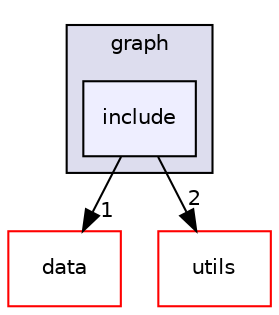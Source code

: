 digraph "C:/Users/ququq/Desktop/Repository Local Projet/Trophic_Network/entities/graph/include" {
  compound=true
  node [ fontsize="10", fontname="Helvetica"];
  edge [ labelfontsize="10", labelfontname="Helvetica"];
  subgraph clusterdir_79d222b315895dbf79da2ed51619eb88 {
    graph [ bgcolor="#ddddee", pencolor="black", label="graph" fontname="Helvetica", fontsize="10", URL="dir_79d222b315895dbf79da2ed51619eb88.html"]
  dir_e263311d3d6c25a582c53be4d3deefe1 [shape=box, label="include", style="filled", fillcolor="#eeeeff", pencolor="black", URL="dir_e263311d3d6c25a582c53be4d3deefe1.html"];
  }
  dir_8d35c52d15ae83fc5174ab4c0c39e5b0 [shape=box label="data" fillcolor="white" style="filled" color="red" URL="dir_8d35c52d15ae83fc5174ab4c0c39e5b0.html"];
  dir_328c24d416759da2a84050b0296cfa63 [shape=box label="utils" fillcolor="white" style="filled" color="red" URL="dir_328c24d416759da2a84050b0296cfa63.html"];
  dir_e263311d3d6c25a582c53be4d3deefe1->dir_8d35c52d15ae83fc5174ab4c0c39e5b0 [headlabel="1", labeldistance=1.5 headhref="dir_000008_000005.html"];
  dir_e263311d3d6c25a582c53be4d3deefe1->dir_328c24d416759da2a84050b0296cfa63 [headlabel="2", labeldistance=1.5 headhref="dir_000008_000013.html"];
}
